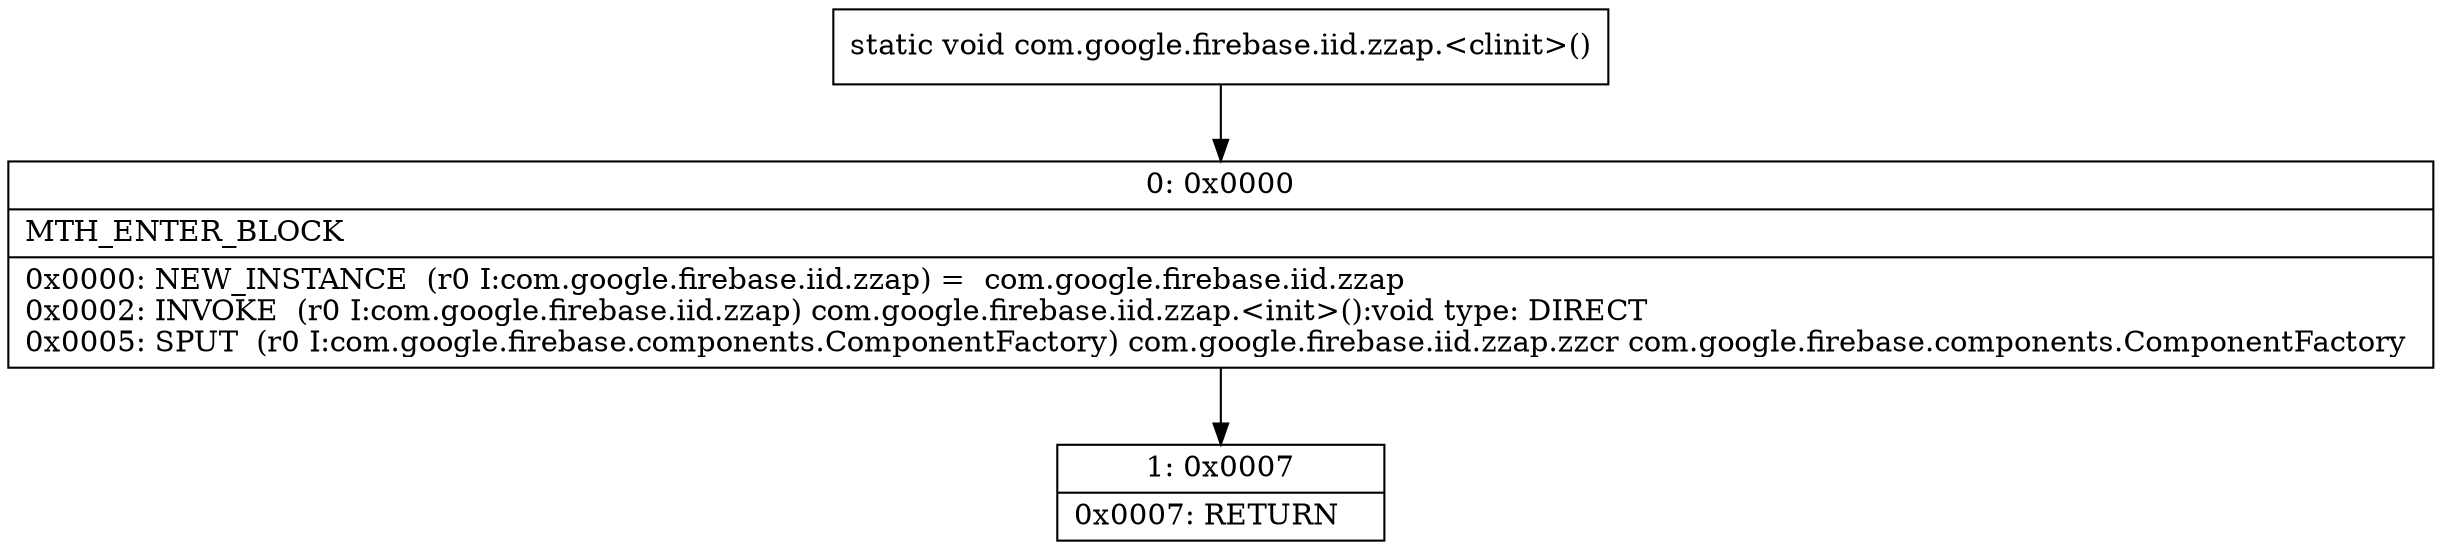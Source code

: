 digraph "CFG forcom.google.firebase.iid.zzap.\<clinit\>()V" {
Node_0 [shape=record,label="{0\:\ 0x0000|MTH_ENTER_BLOCK\l|0x0000: NEW_INSTANCE  (r0 I:com.google.firebase.iid.zzap) =  com.google.firebase.iid.zzap \l0x0002: INVOKE  (r0 I:com.google.firebase.iid.zzap) com.google.firebase.iid.zzap.\<init\>():void type: DIRECT \l0x0005: SPUT  (r0 I:com.google.firebase.components.ComponentFactory) com.google.firebase.iid.zzap.zzcr com.google.firebase.components.ComponentFactory \l}"];
Node_1 [shape=record,label="{1\:\ 0x0007|0x0007: RETURN   \l}"];
MethodNode[shape=record,label="{static void com.google.firebase.iid.zzap.\<clinit\>() }"];
MethodNode -> Node_0;
Node_0 -> Node_1;
}

